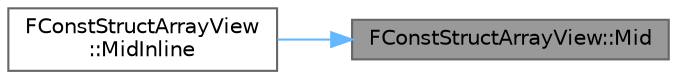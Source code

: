 digraph "FConstStructArrayView::Mid"
{
 // INTERACTIVE_SVG=YES
 // LATEX_PDF_SIZE
  bgcolor="transparent";
  edge [fontname=Helvetica,fontsize=10,labelfontname=Helvetica,labelfontsize=10];
  node [fontname=Helvetica,fontsize=10,shape=box,height=0.2,width=0.4];
  rankdir="RL";
  Node1 [id="Node000001",label="FConstStructArrayView::Mid",height=0.2,width=0.4,color="gray40", fillcolor="grey60", style="filled", fontcolor="black",tooltip="Returns the middle part of the view by taking up to the given number of elements from the given posit..."];
  Node1 -> Node2 [id="edge1_Node000001_Node000002",dir="back",color="steelblue1",style="solid",tooltip=" "];
  Node2 [id="Node000002",label="FConstStructArrayView\l::MidInline",height=0.2,width=0.4,color="grey40", fillcolor="white", style="filled",URL="$d5/d8f/structFConstStructArrayView.html#acdcd09b8bd2d256fe44eb0e520719280",tooltip="Modifies the view to be the middle part by taking up to the given number of elements from the given p..."];
}
